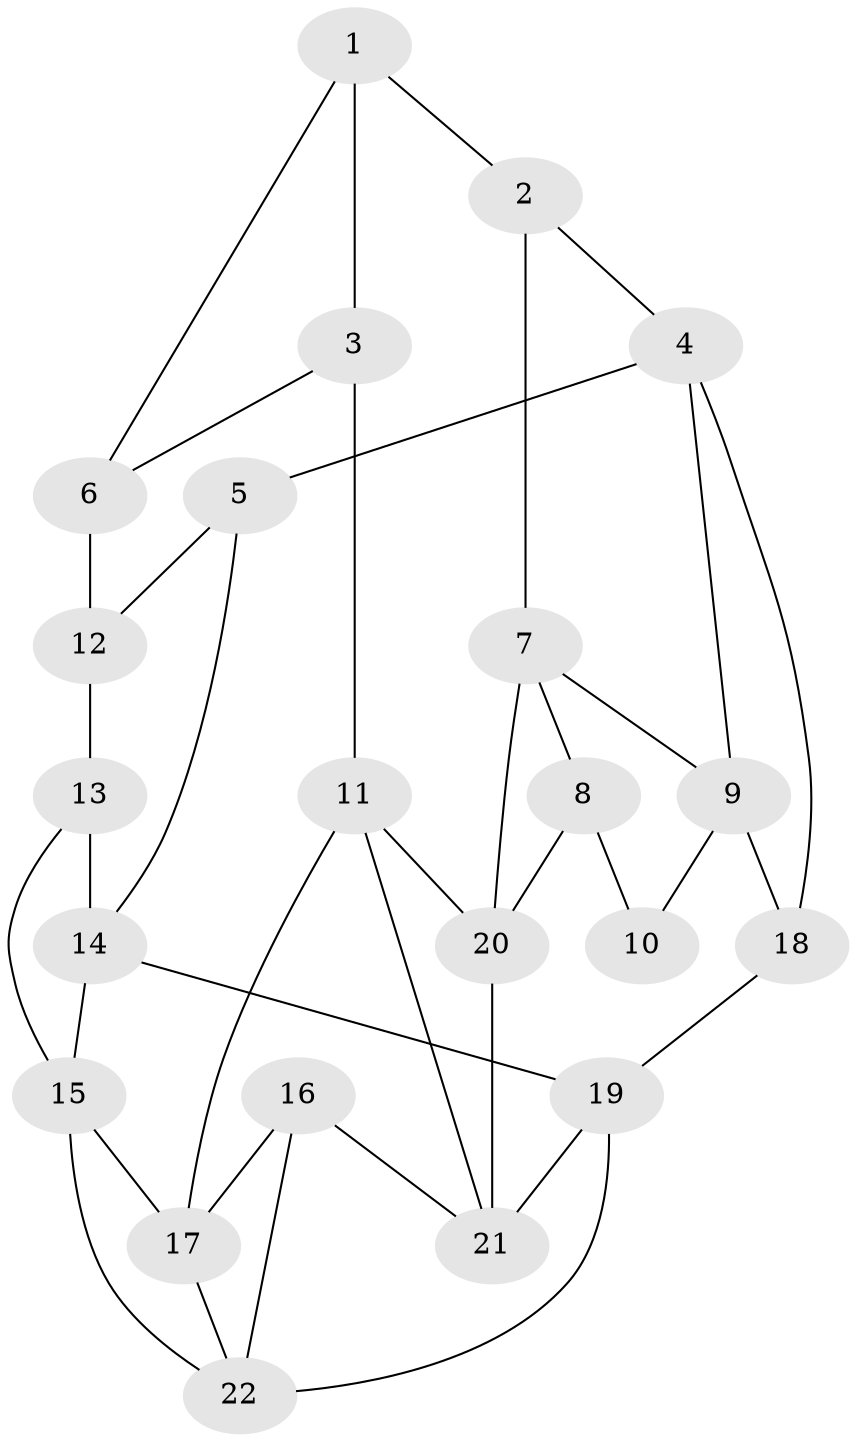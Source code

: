 // original degree distribution, {3: 0.037037037037037035, 4: 0.2777777777777778, 6: 0.24074074074074073, 5: 0.4444444444444444}
// Generated by graph-tools (version 1.1) at 2025/38/03/04/25 23:38:25]
// undirected, 22 vertices, 38 edges
graph export_dot {
  node [color=gray90,style=filled];
  1;
  2;
  3;
  4;
  5;
  6;
  7;
  8;
  9;
  10;
  11;
  12;
  13;
  14;
  15;
  16;
  17;
  18;
  19;
  20;
  21;
  22;
  1 -- 2 [weight=1.0];
  1 -- 3 [weight=1.0];
  1 -- 6 [weight=1.0];
  2 -- 4 [weight=1.0];
  2 -- 7 [weight=1.0];
  3 -- 6 [weight=1.0];
  3 -- 11 [weight=2.0];
  4 -- 5 [weight=1.0];
  4 -- 9 [weight=1.0];
  4 -- 18 [weight=1.0];
  5 -- 12 [weight=1.0];
  5 -- 14 [weight=1.0];
  6 -- 12 [weight=2.0];
  7 -- 8 [weight=1.0];
  7 -- 9 [weight=1.0];
  7 -- 20 [weight=2.0];
  8 -- 10 [weight=2.0];
  8 -- 20 [weight=1.0];
  9 -- 10 [weight=2.0];
  9 -- 18 [weight=1.0];
  11 -- 17 [weight=1.0];
  11 -- 20 [weight=1.0];
  11 -- 21 [weight=1.0];
  12 -- 13 [weight=1.0];
  13 -- 14 [weight=1.0];
  13 -- 15 [weight=1.0];
  14 -- 15 [weight=1.0];
  14 -- 19 [weight=1.0];
  15 -- 17 [weight=1.0];
  15 -- 22 [weight=1.0];
  16 -- 17 [weight=1.0];
  16 -- 21 [weight=1.0];
  16 -- 22 [weight=1.0];
  17 -- 22 [weight=1.0];
  18 -- 19 [weight=2.0];
  19 -- 21 [weight=1.0];
  19 -- 22 [weight=1.0];
  20 -- 21 [weight=2.0];
}
